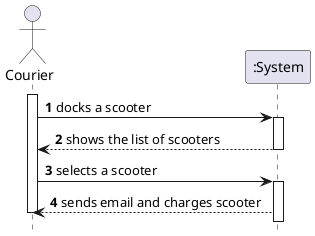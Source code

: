 @startuml
hide footbox
autonumber
actor "Courier" as SC

participant ":System" as SIST

activate SC

SC -> SIST : docks a scooter

activate SIST
    SIST --> SC : shows the list of scooters
deactivate SIST
SC -> SIST : selects a scooter
activate SIST
SIST --> SC : sends email and charges scooter
deactivate SC

@enduml